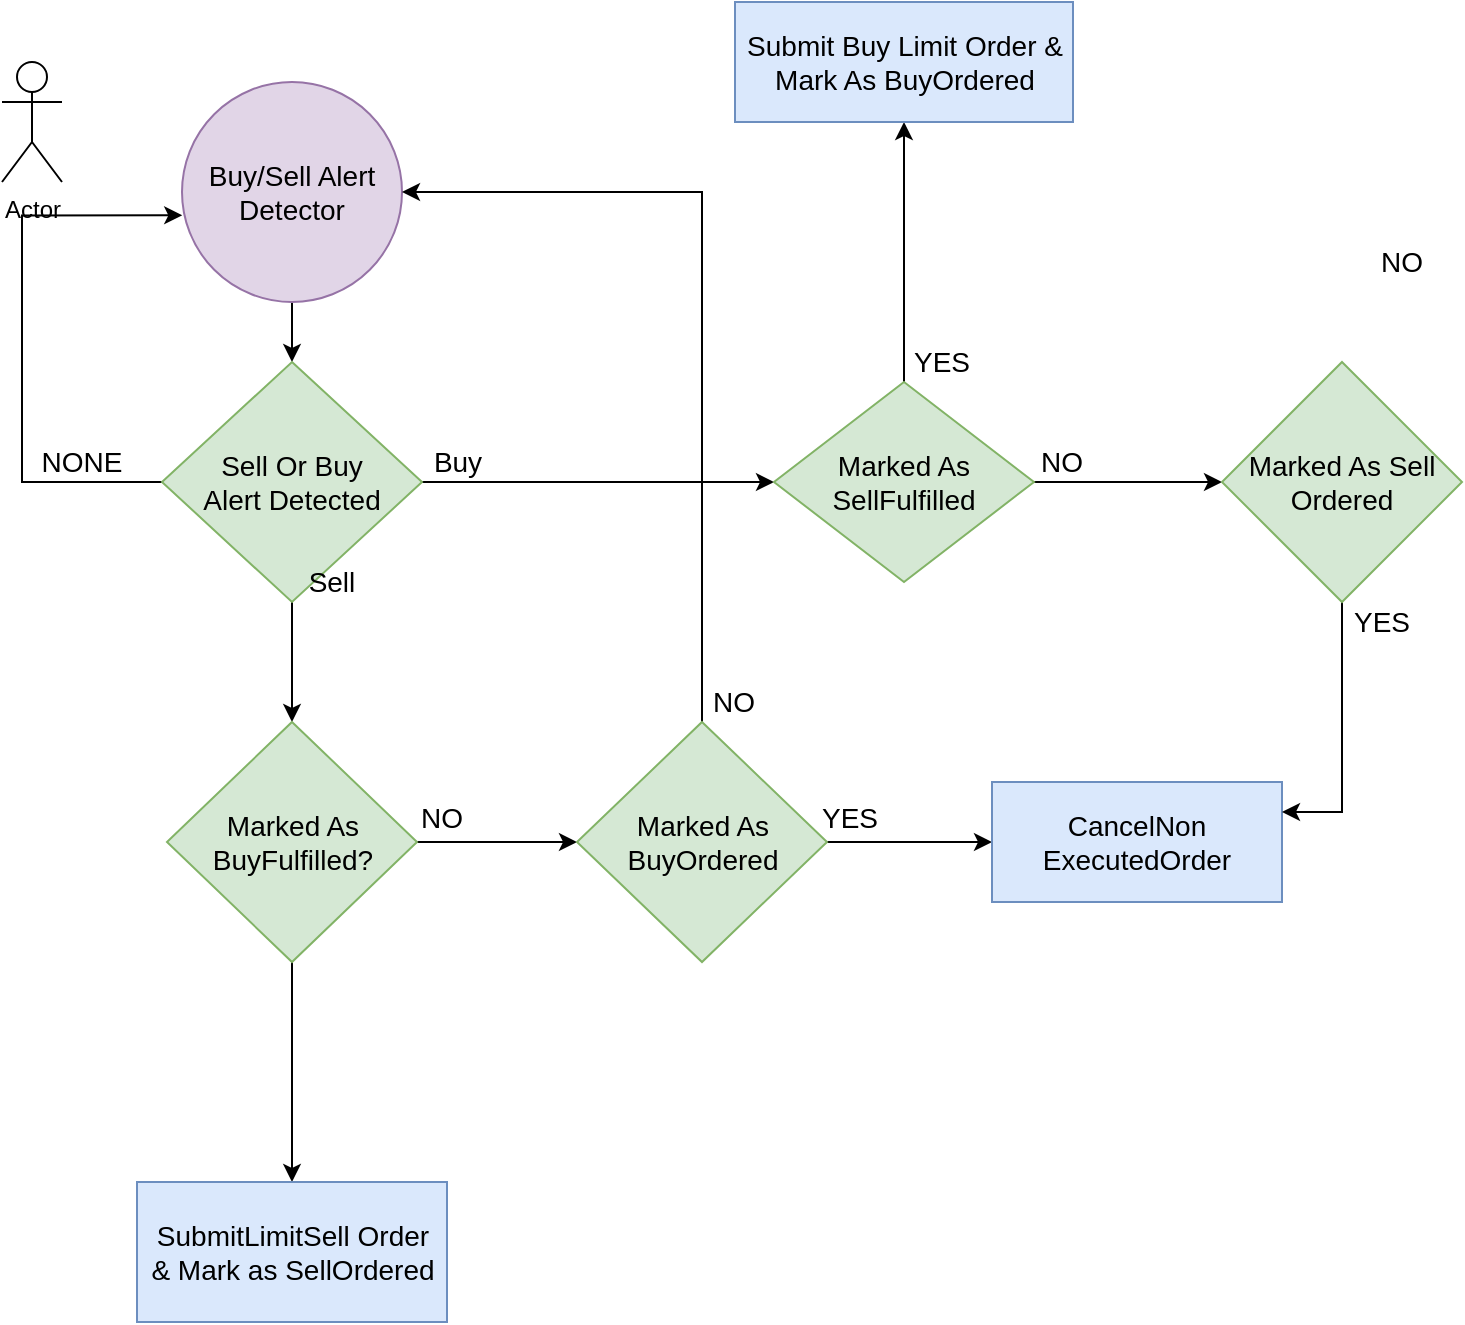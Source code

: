 <mxfile version="14.8.1" type="github">
  <diagram id="C5RBs43oDa-KdzZeNtuy" name="Page-1">
    <mxGraphModel dx="1110" dy="598" grid="1" gridSize="10" guides="1" tooltips="1" connect="1" arrows="1" fold="1" page="1" pageScale="1" pageWidth="827" pageHeight="1169" math="0" shadow="0">
      <root>
        <mxCell id="WIyWlLk6GJQsqaUBKTNV-0" />
        <mxCell id="WIyWlLk6GJQsqaUBKTNV-1" parent="WIyWlLk6GJQsqaUBKTNV-0" />
        <mxCell id="lnbEZevAB6vKnUXMi4Jg-0" value="Actor" style="shape=umlActor;verticalLabelPosition=bottom;verticalAlign=top;html=1;outlineConnect=0;" vertex="1" parent="WIyWlLk6GJQsqaUBKTNV-1">
          <mxGeometry x="10" y="100" width="30" height="60" as="geometry" />
        </mxCell>
        <mxCell id="lnbEZevAB6vKnUXMi4Jg-11" value="" style="edgeStyle=orthogonalEdgeStyle;rounded=0;orthogonalLoop=1;jettySize=auto;html=1;" edge="1" parent="WIyWlLk6GJQsqaUBKTNV-1" source="lnbEZevAB6vKnUXMi4Jg-4" target="lnbEZevAB6vKnUXMi4Jg-10">
          <mxGeometry relative="1" as="geometry" />
        </mxCell>
        <mxCell id="lnbEZevAB6vKnUXMi4Jg-4" value="&lt;span style=&quot;font-size: 14px;&quot;&gt;Buy/Sell Alert Detector&lt;/span&gt;" style="ellipse;whiteSpace=wrap;html=1;aspect=fixed;fillColor=#e1d5e7;strokeColor=#9673a6;fontSize=14;" vertex="1" parent="WIyWlLk6GJQsqaUBKTNV-1">
          <mxGeometry x="100" y="110" width="110" height="110" as="geometry" />
        </mxCell>
        <mxCell id="lnbEZevAB6vKnUXMi4Jg-12" style="edgeStyle=orthogonalEdgeStyle;rounded=0;orthogonalLoop=1;jettySize=auto;html=1;entryX=0.001;entryY=0.606;entryDx=0;entryDy=0;entryPerimeter=0;" edge="1" parent="WIyWlLk6GJQsqaUBKTNV-1" source="lnbEZevAB6vKnUXMi4Jg-10" target="lnbEZevAB6vKnUXMi4Jg-4">
          <mxGeometry relative="1" as="geometry">
            <mxPoint x="70" y="200" as="targetPoint" />
            <Array as="points">
              <mxPoint x="20" y="310" />
              <mxPoint x="20" y="177" />
            </Array>
          </mxGeometry>
        </mxCell>
        <mxCell id="lnbEZevAB6vKnUXMi4Jg-25" value="" style="edgeStyle=orthogonalEdgeStyle;rounded=0;orthogonalLoop=1;jettySize=auto;html=1;fontSize=14;" edge="1" parent="WIyWlLk6GJQsqaUBKTNV-1" source="lnbEZevAB6vKnUXMi4Jg-10" target="lnbEZevAB6vKnUXMi4Jg-24">
          <mxGeometry relative="1" as="geometry" />
        </mxCell>
        <mxCell id="lnbEZevAB6vKnUXMi4Jg-46" value="" style="edgeStyle=orthogonalEdgeStyle;rounded=0;orthogonalLoop=1;jettySize=auto;html=1;fontSize=14;" edge="1" parent="WIyWlLk6GJQsqaUBKTNV-1" source="lnbEZevAB6vKnUXMi4Jg-10" target="lnbEZevAB6vKnUXMi4Jg-45">
          <mxGeometry relative="1" as="geometry" />
        </mxCell>
        <mxCell id="lnbEZevAB6vKnUXMi4Jg-10" value="Sell Or Buy &lt;br&gt;Alert Detected" style="rhombus;whiteSpace=wrap;html=1;strokeColor=#82b366;fillColor=#d5e8d4;fontSize=14;" vertex="1" parent="WIyWlLk6GJQsqaUBKTNV-1">
          <mxGeometry x="90" y="250" width="130" height="120" as="geometry" />
        </mxCell>
        <mxCell id="lnbEZevAB6vKnUXMi4Jg-17" value="NONE" style="text;html=1;strokeColor=none;fillColor=none;align=center;verticalAlign=middle;whiteSpace=wrap;rounded=0;fontSize=14;" vertex="1" parent="WIyWlLk6GJQsqaUBKTNV-1">
          <mxGeometry x="30" y="290" width="40" height="20" as="geometry" />
        </mxCell>
        <mxCell id="lnbEZevAB6vKnUXMi4Jg-19" value="Sell" style="text;html=1;strokeColor=none;fillColor=none;align=center;verticalAlign=middle;whiteSpace=wrap;rounded=0;fontSize=14;" vertex="1" parent="WIyWlLk6GJQsqaUBKTNV-1">
          <mxGeometry x="155" y="350" width="40" height="20" as="geometry" />
        </mxCell>
        <mxCell id="lnbEZevAB6vKnUXMi4Jg-32" value="" style="edgeStyle=orthogonalEdgeStyle;rounded=0;orthogonalLoop=1;jettySize=auto;html=1;fontSize=14;" edge="1" parent="WIyWlLk6GJQsqaUBKTNV-1" source="lnbEZevAB6vKnUXMi4Jg-24" target="lnbEZevAB6vKnUXMi4Jg-31">
          <mxGeometry relative="1" as="geometry" />
        </mxCell>
        <mxCell id="lnbEZevAB6vKnUXMi4Jg-43" value="" style="edgeStyle=orthogonalEdgeStyle;rounded=0;orthogonalLoop=1;jettySize=auto;html=1;fontSize=14;" edge="1" parent="WIyWlLk6GJQsqaUBKTNV-1" source="lnbEZevAB6vKnUXMi4Jg-24" target="lnbEZevAB6vKnUXMi4Jg-42">
          <mxGeometry relative="1" as="geometry" />
        </mxCell>
        <mxCell id="lnbEZevAB6vKnUXMi4Jg-24" value="Marked As BuyFulfilled?" style="rhombus;whiteSpace=wrap;html=1;strokeColor=#82b366;fillColor=#d5e8d4;fontSize=14;" vertex="1" parent="WIyWlLk6GJQsqaUBKTNV-1">
          <mxGeometry x="92.5" y="430" width="125" height="120" as="geometry" />
        </mxCell>
        <mxCell id="lnbEZevAB6vKnUXMi4Jg-28" value="NO" style="text;html=1;strokeColor=none;fillColor=none;align=center;verticalAlign=middle;whiteSpace=wrap;rounded=0;fontSize=14;" vertex="1" parent="WIyWlLk6GJQsqaUBKTNV-1">
          <mxGeometry x="210" y="468" width="40" height="20" as="geometry" />
        </mxCell>
        <mxCell id="lnbEZevAB6vKnUXMi4Jg-34" value="" style="edgeStyle=orthogonalEdgeStyle;rounded=0;orthogonalLoop=1;jettySize=auto;html=1;fontSize=14;" edge="1" parent="WIyWlLk6GJQsqaUBKTNV-1" source="lnbEZevAB6vKnUXMi4Jg-31" target="lnbEZevAB6vKnUXMi4Jg-33">
          <mxGeometry relative="1" as="geometry" />
        </mxCell>
        <mxCell id="lnbEZevAB6vKnUXMi4Jg-37" style="edgeStyle=orthogonalEdgeStyle;rounded=0;orthogonalLoop=1;jettySize=auto;html=1;fontSize=14;entryX=1;entryY=0.5;entryDx=0;entryDy=0;" edge="1" parent="WIyWlLk6GJQsqaUBKTNV-1" source="lnbEZevAB6vKnUXMi4Jg-31" target="lnbEZevAB6vKnUXMi4Jg-4">
          <mxGeometry relative="1" as="geometry">
            <mxPoint x="360" y="190" as="targetPoint" />
            <Array as="points">
              <mxPoint x="360" y="165" />
            </Array>
          </mxGeometry>
        </mxCell>
        <mxCell id="lnbEZevAB6vKnUXMi4Jg-31" value="Marked As BuyOrdered" style="rhombus;whiteSpace=wrap;html=1;strokeColor=#82b366;fillColor=#d5e8d4;fontSize=14;" vertex="1" parent="WIyWlLk6GJQsqaUBKTNV-1">
          <mxGeometry x="297.5" y="430" width="125" height="120" as="geometry" />
        </mxCell>
        <mxCell id="lnbEZevAB6vKnUXMi4Jg-33" value="CancelNon ExecutedOrder" style="whiteSpace=wrap;html=1;fontSize=14;strokeColor=#6c8ebf;fillColor=#dae8fc;" vertex="1" parent="WIyWlLk6GJQsqaUBKTNV-1">
          <mxGeometry x="505" y="460" width="145" height="60" as="geometry" />
        </mxCell>
        <mxCell id="lnbEZevAB6vKnUXMi4Jg-36" value="YES" style="text;html=1;strokeColor=none;fillColor=none;align=center;verticalAlign=middle;whiteSpace=wrap;rounded=0;fontSize=14;" vertex="1" parent="WIyWlLk6GJQsqaUBKTNV-1">
          <mxGeometry x="414" y="468" width="40" height="20" as="geometry" />
        </mxCell>
        <mxCell id="lnbEZevAB6vKnUXMi4Jg-39" value="NO" style="text;html=1;strokeColor=none;fillColor=none;align=center;verticalAlign=middle;whiteSpace=wrap;rounded=0;fontSize=14;" vertex="1" parent="WIyWlLk6GJQsqaUBKTNV-1">
          <mxGeometry x="356" y="410" width="40" height="20" as="geometry" />
        </mxCell>
        <mxCell id="lnbEZevAB6vKnUXMi4Jg-42" value="SubmitLimitSell Order&lt;br&gt;&amp;amp; Mark as SellOrdered" style="whiteSpace=wrap;html=1;fontSize=14;strokeColor=#6c8ebf;fillColor=#dae8fc;" vertex="1" parent="WIyWlLk6GJQsqaUBKTNV-1">
          <mxGeometry x="77.5" y="660" width="155" height="70" as="geometry" />
        </mxCell>
        <mxCell id="lnbEZevAB6vKnUXMi4Jg-50" value="" style="edgeStyle=orthogonalEdgeStyle;rounded=0;orthogonalLoop=1;jettySize=auto;html=1;fontSize=14;" edge="1" parent="WIyWlLk6GJQsqaUBKTNV-1" source="lnbEZevAB6vKnUXMi4Jg-45" target="lnbEZevAB6vKnUXMi4Jg-49">
          <mxGeometry relative="1" as="geometry" />
        </mxCell>
        <mxCell id="lnbEZevAB6vKnUXMi4Jg-53" value="" style="edgeStyle=orthogonalEdgeStyle;rounded=0;orthogonalLoop=1;jettySize=auto;html=1;fontSize=14;" edge="1" parent="WIyWlLk6GJQsqaUBKTNV-1" source="lnbEZevAB6vKnUXMi4Jg-45" target="lnbEZevAB6vKnUXMi4Jg-52">
          <mxGeometry relative="1" as="geometry" />
        </mxCell>
        <mxCell id="lnbEZevAB6vKnUXMi4Jg-45" value="Marked As SellFulfilled" style="rhombus;whiteSpace=wrap;html=1;strokeColor=#82b366;fillColor=#d5e8d4;fontSize=14;" vertex="1" parent="WIyWlLk6GJQsqaUBKTNV-1">
          <mxGeometry x="396" y="260" width="130" height="100" as="geometry" />
        </mxCell>
        <mxCell id="lnbEZevAB6vKnUXMi4Jg-47" value="Buy" style="text;html=1;strokeColor=none;fillColor=none;align=center;verticalAlign=middle;whiteSpace=wrap;rounded=0;fontSize=14;" vertex="1" parent="WIyWlLk6GJQsqaUBKTNV-1">
          <mxGeometry x="217.5" y="290" width="40" height="20" as="geometry" />
        </mxCell>
        <mxCell id="lnbEZevAB6vKnUXMi4Jg-55" style="edgeStyle=orthogonalEdgeStyle;rounded=0;orthogonalLoop=1;jettySize=auto;html=1;entryX=1;entryY=0.25;entryDx=0;entryDy=0;fontSize=14;" edge="1" parent="WIyWlLk6GJQsqaUBKTNV-1" source="lnbEZevAB6vKnUXMi4Jg-49" target="lnbEZevAB6vKnUXMi4Jg-33">
          <mxGeometry relative="1" as="geometry" />
        </mxCell>
        <mxCell id="lnbEZevAB6vKnUXMi4Jg-49" value="Marked As Sell Ordered" style="rhombus;whiteSpace=wrap;html=1;fontSize=14;strokeColor=#82b366;fillColor=#d5e8d4;" vertex="1" parent="WIyWlLk6GJQsqaUBKTNV-1">
          <mxGeometry x="620" y="250" width="120" height="120" as="geometry" />
        </mxCell>
        <mxCell id="lnbEZevAB6vKnUXMi4Jg-51" value="NO" style="text;html=1;strokeColor=none;fillColor=none;align=center;verticalAlign=middle;whiteSpace=wrap;rounded=0;fontSize=14;" vertex="1" parent="WIyWlLk6GJQsqaUBKTNV-1">
          <mxGeometry x="520" y="290" width="40" height="20" as="geometry" />
        </mxCell>
        <mxCell id="lnbEZevAB6vKnUXMi4Jg-52" value="Submit Buy Limit Order &amp;amp; Mark As BuyOrdered" style="whiteSpace=wrap;html=1;fontSize=14;strokeColor=#6c8ebf;fillColor=#dae8fc;" vertex="1" parent="WIyWlLk6GJQsqaUBKTNV-1">
          <mxGeometry x="376.5" y="70" width="169" height="60" as="geometry" />
        </mxCell>
        <mxCell id="lnbEZevAB6vKnUXMi4Jg-54" value="YES" style="text;html=1;strokeColor=none;fillColor=none;align=center;verticalAlign=middle;whiteSpace=wrap;rounded=0;fontSize=14;" vertex="1" parent="WIyWlLk6GJQsqaUBKTNV-1">
          <mxGeometry x="460" y="240" width="40" height="20" as="geometry" />
        </mxCell>
        <mxCell id="lnbEZevAB6vKnUXMi4Jg-56" value="NO" style="text;html=1;strokeColor=none;fillColor=none;align=center;verticalAlign=middle;whiteSpace=wrap;rounded=0;fontSize=14;" vertex="1" parent="WIyWlLk6GJQsqaUBKTNV-1">
          <mxGeometry x="690" y="190" width="40" height="20" as="geometry" />
        </mxCell>
        <mxCell id="lnbEZevAB6vKnUXMi4Jg-57" value="YES" style="text;html=1;strokeColor=none;fillColor=none;align=center;verticalAlign=middle;whiteSpace=wrap;rounded=0;fontSize=14;" vertex="1" parent="WIyWlLk6GJQsqaUBKTNV-1">
          <mxGeometry x="680" y="370" width="40" height="20" as="geometry" />
        </mxCell>
      </root>
    </mxGraphModel>
  </diagram>
</mxfile>

